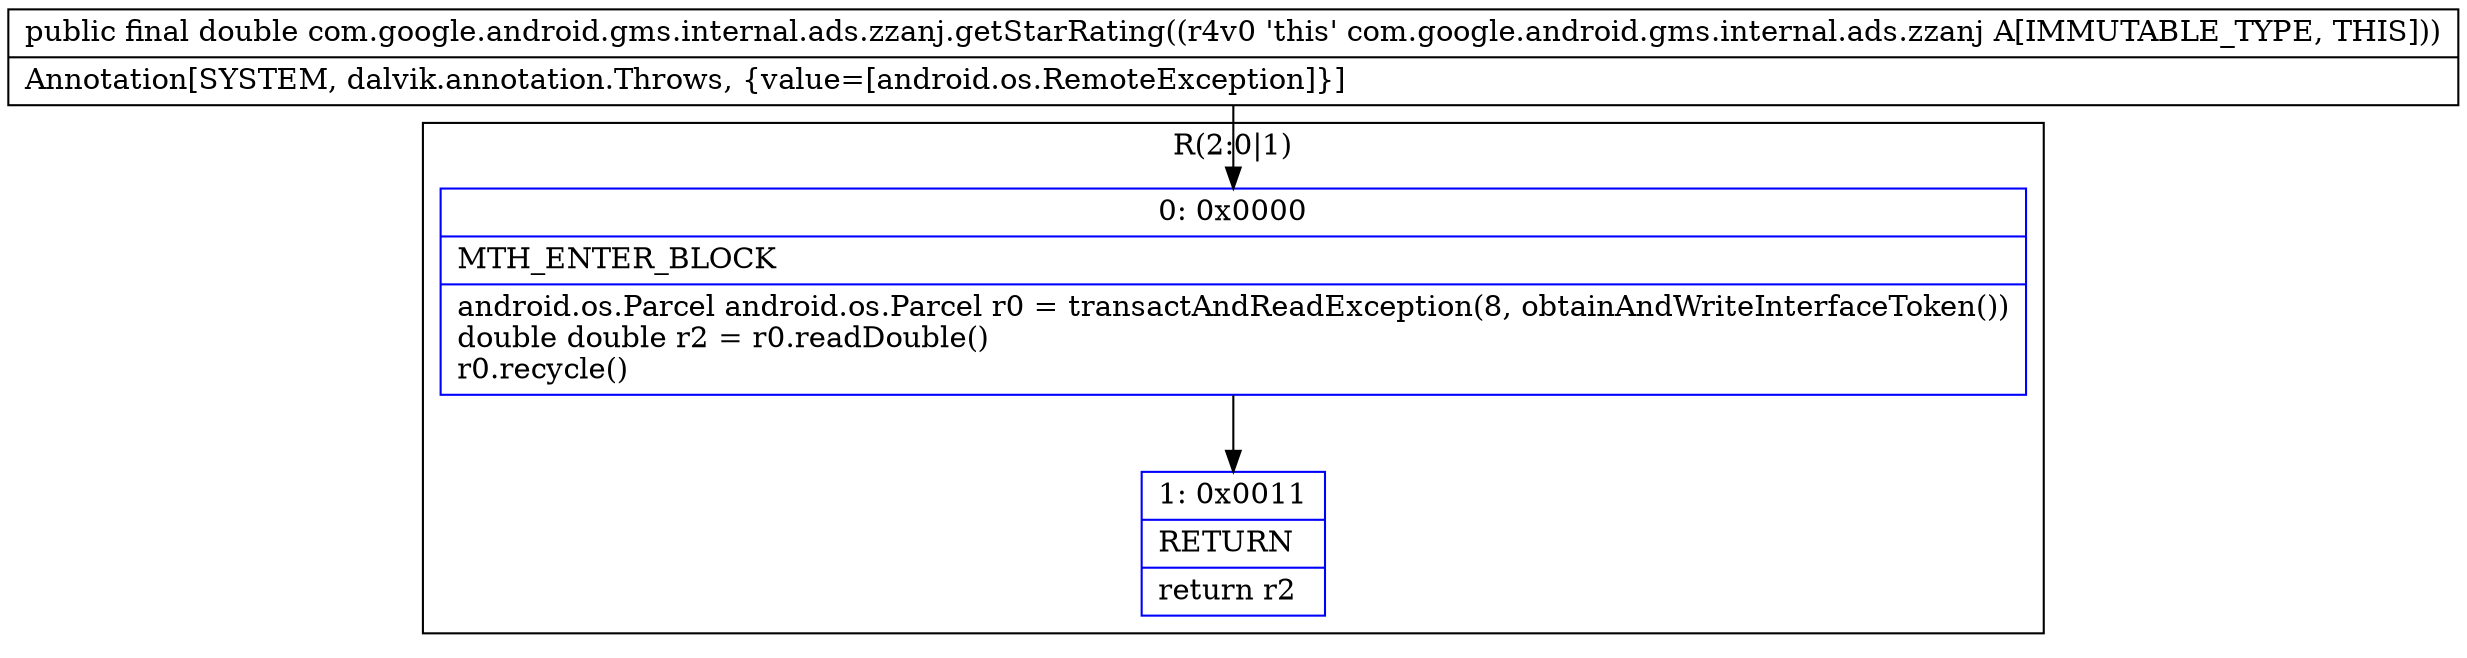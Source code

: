 digraph "CFG forcom.google.android.gms.internal.ads.zzanj.getStarRating()D" {
subgraph cluster_Region_1951762151 {
label = "R(2:0|1)";
node [shape=record,color=blue];
Node_0 [shape=record,label="{0\:\ 0x0000|MTH_ENTER_BLOCK\l|android.os.Parcel android.os.Parcel r0 = transactAndReadException(8, obtainAndWriteInterfaceToken())\ldouble double r2 = r0.readDouble()\lr0.recycle()\l}"];
Node_1 [shape=record,label="{1\:\ 0x0011|RETURN\l|return r2\l}"];
}
MethodNode[shape=record,label="{public final double com.google.android.gms.internal.ads.zzanj.getStarRating((r4v0 'this' com.google.android.gms.internal.ads.zzanj A[IMMUTABLE_TYPE, THIS]))  | Annotation[SYSTEM, dalvik.annotation.Throws, \{value=[android.os.RemoteException]\}]\l}"];
MethodNode -> Node_0;
Node_0 -> Node_1;
}

